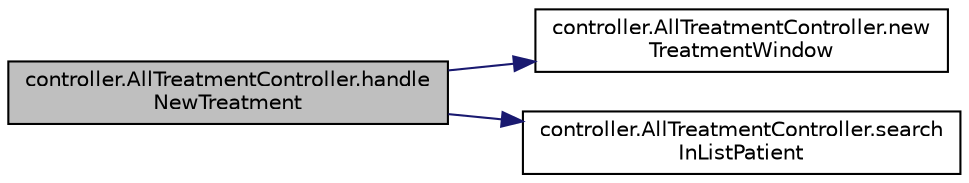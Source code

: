 digraph "controller.AllTreatmentController.handleNewTreatment"
{
 // LATEX_PDF_SIZE
  edge [fontname="Helvetica",fontsize="10",labelfontname="Helvetica",labelfontsize="10"];
  node [fontname="Helvetica",fontsize="10",shape=record];
  rankdir="LR";
  Node1 [label="controller.AllTreatmentController.handle\lNewTreatment",height=0.2,width=0.4,color="black", fillcolor="grey75", style="filled", fontcolor="black",tooltip=" "];
  Node1 -> Node2 [color="midnightblue",fontsize="10",style="solid",fontname="Helvetica"];
  Node2 [label="controller.AllTreatmentController.new\lTreatmentWindow",height=0.2,width=0.4,color="black", fillcolor="white", style="filled",URL="$classcontroller_1_1_all_treatment_controller.html#afd3148dfac06f1fbcab592386a653778",tooltip=" "];
  Node1 -> Node3 [color="midnightblue",fontsize="10",style="solid",fontname="Helvetica"];
  Node3 [label="controller.AllTreatmentController.search\lInListPatient",height=0.2,width=0.4,color="black", fillcolor="white", style="filled",URL="$classcontroller_1_1_all_treatment_controller.html#a3cb7bfa27dbe614a50e752805fb33632",tooltip=" "];
}
